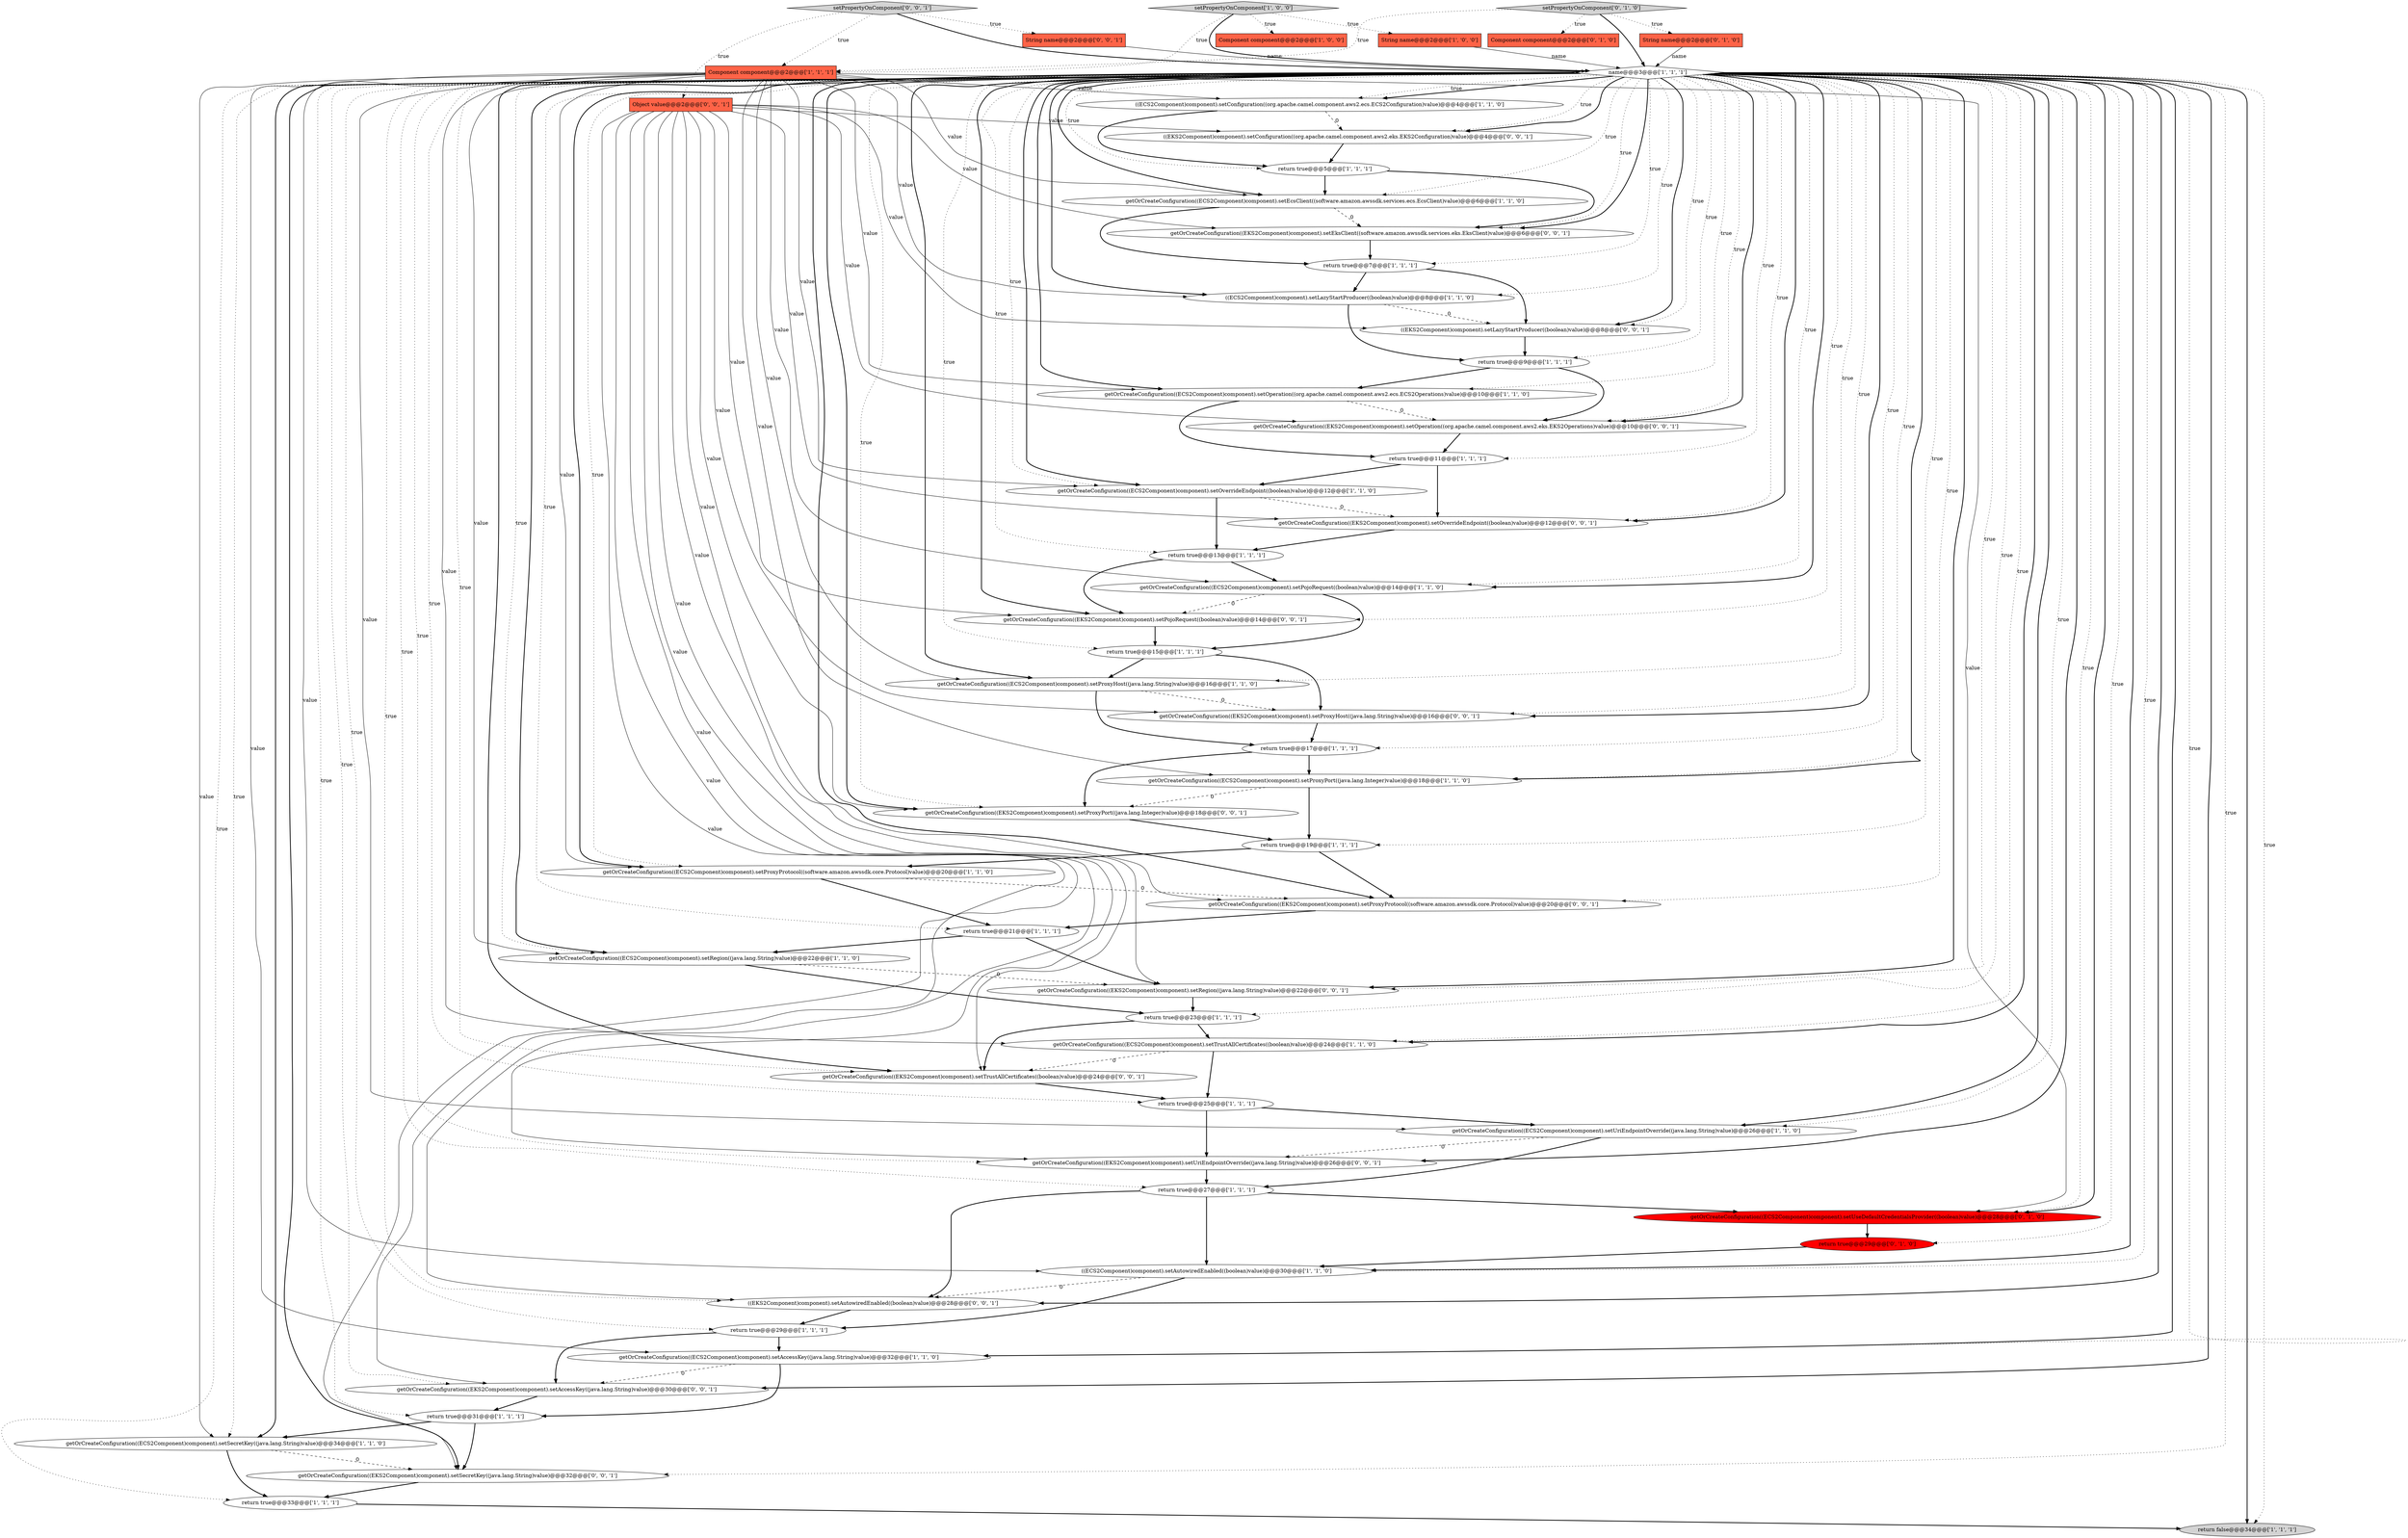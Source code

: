 digraph {
57 [style = filled, label = "getOrCreateConfiguration((EKS2Component)component).setOverrideEndpoint((boolean)value)@@@12@@@['0', '0', '1']", fillcolor = white, shape = ellipse image = "AAA0AAABBB3BBB"];
7 [style = filled, label = "getOrCreateConfiguration((ECS2Component)component).setProxyHost((java.lang.String)value)@@@16@@@['1', '1', '0']", fillcolor = white, shape = ellipse image = "AAA0AAABBB1BBB"];
4 [style = filled, label = "return true@@@13@@@['1', '1', '1']", fillcolor = white, shape = ellipse image = "AAA0AAABBB1BBB"];
3 [style = filled, label = "return true@@@27@@@['1', '1', '1']", fillcolor = white, shape = ellipse image = "AAA0AAABBB1BBB"];
51 [style = filled, label = "getOrCreateConfiguration((EKS2Component)component).setSecretKey((java.lang.String)value)@@@32@@@['0', '0', '1']", fillcolor = white, shape = ellipse image = "AAA0AAABBB3BBB"];
12 [style = filled, label = "return true@@@29@@@['1', '1', '1']", fillcolor = white, shape = ellipse image = "AAA0AAABBB1BBB"];
22 [style = filled, label = "return true@@@17@@@['1', '1', '1']", fillcolor = white, shape = ellipse image = "AAA0AAABBB1BBB"];
48 [style = filled, label = "getOrCreateConfiguration((EKS2Component)component).setOperation((org.apache.camel.component.aws2.eks.EKS2Operations)value)@@@10@@@['0', '0', '1']", fillcolor = white, shape = ellipse image = "AAA0AAABBB3BBB"];
9 [style = filled, label = "name@@@3@@@['1', '1', '1']", fillcolor = white, shape = diamond image = "AAA0AAABBB1BBB"];
19 [style = filled, label = "String name@@@2@@@['1', '0', '0']", fillcolor = tomato, shape = box image = "AAA0AAABBB1BBB"];
20 [style = filled, label = "getOrCreateConfiguration((ECS2Component)component).setUriEndpointOverride((java.lang.String)value)@@@26@@@['1', '1', '0']", fillcolor = white, shape = ellipse image = "AAA0AAABBB1BBB"];
27 [style = filled, label = "getOrCreateConfiguration((ECS2Component)component).setPojoRequest((boolean)value)@@@14@@@['1', '1', '0']", fillcolor = white, shape = ellipse image = "AAA0AAABBB1BBB"];
8 [style = filled, label = "getOrCreateConfiguration((ECS2Component)component).setProxyProtocol((software.amazon.awssdk.core.Protocol)value)@@@20@@@['1', '1', '0']", fillcolor = white, shape = ellipse image = "AAA0AAABBB1BBB"];
38 [style = filled, label = "Component component@@@2@@@['0', '1', '0']", fillcolor = tomato, shape = box image = "AAA0AAABBB2BBB"];
43 [style = filled, label = "getOrCreateConfiguration((EKS2Component)component).setProxyPort((java.lang.Integer)value)@@@18@@@['0', '0', '1']", fillcolor = white, shape = ellipse image = "AAA0AAABBB3BBB"];
16 [style = filled, label = "getOrCreateConfiguration((ECS2Component)component).setRegion((java.lang.String)value)@@@22@@@['1', '1', '0']", fillcolor = white, shape = ellipse image = "AAA0AAABBB1BBB"];
21 [style = filled, label = "return true@@@11@@@['1', '1', '1']", fillcolor = white, shape = ellipse image = "AAA0AAABBB1BBB"];
49 [style = filled, label = "getOrCreateConfiguration((EKS2Component)component).setProxyProtocol((software.amazon.awssdk.core.Protocol)value)@@@20@@@['0', '0', '1']", fillcolor = white, shape = ellipse image = "AAA0AAABBB3BBB"];
31 [style = filled, label = "return true@@@31@@@['1', '1', '1']", fillcolor = white, shape = ellipse image = "AAA0AAABBB1BBB"];
25 [style = filled, label = "return true@@@25@@@['1', '1', '1']", fillcolor = white, shape = ellipse image = "AAA0AAABBB1BBB"];
36 [style = filled, label = "String name@@@2@@@['0', '1', '0']", fillcolor = tomato, shape = box image = "AAA0AAABBB2BBB"];
53 [style = filled, label = "getOrCreateConfiguration((EKS2Component)component).setTrustAllCertificates((boolean)value)@@@24@@@['0', '0', '1']", fillcolor = white, shape = ellipse image = "AAA0AAABBB3BBB"];
18 [style = filled, label = "Component component@@@2@@@['1', '0', '0']", fillcolor = tomato, shape = box image = "AAA0AAABBB1BBB"];
23 [style = filled, label = "Component component@@@2@@@['1', '1', '1']", fillcolor = tomato, shape = box image = "AAA0AAABBB1BBB"];
11 [style = filled, label = "getOrCreateConfiguration((ECS2Component)component).setEcsClient((software.amazon.awssdk.services.ecs.EcsClient)value)@@@6@@@['1', '1', '0']", fillcolor = white, shape = ellipse image = "AAA0AAABBB1BBB"];
32 [style = filled, label = "getOrCreateConfiguration((ECS2Component)component).setSecretKey((java.lang.String)value)@@@34@@@['1', '1', '0']", fillcolor = white, shape = ellipse image = "AAA0AAABBB1BBB"];
50 [style = filled, label = "getOrCreateConfiguration((EKS2Component)component).setPojoRequest((boolean)value)@@@14@@@['0', '0', '1']", fillcolor = white, shape = ellipse image = "AAA0AAABBB3BBB"];
28 [style = filled, label = "return true@@@19@@@['1', '1', '1']", fillcolor = white, shape = ellipse image = "AAA0AAABBB1BBB"];
39 [style = filled, label = "getOrCreateConfiguration((ECS2Component)component).setUseDefaultCredentialsProvider((boolean)value)@@@28@@@['0', '1', '0']", fillcolor = red, shape = ellipse image = "AAA1AAABBB2BBB"];
30 [style = filled, label = "((ECS2Component)component).setAutowiredEnabled((boolean)value)@@@30@@@['1', '1', '0']", fillcolor = white, shape = ellipse image = "AAA0AAABBB1BBB"];
52 [style = filled, label = "getOrCreateConfiguration((EKS2Component)component).setProxyHost((java.lang.String)value)@@@16@@@['0', '0', '1']", fillcolor = white, shape = ellipse image = "AAA0AAABBB3BBB"];
56 [style = filled, label = "Object value@@@2@@@['0', '0', '1']", fillcolor = tomato, shape = box image = "AAA0AAABBB3BBB"];
54 [style = filled, label = "((EKS2Component)component).setAutowiredEnabled((boolean)value)@@@28@@@['0', '0', '1']", fillcolor = white, shape = ellipse image = "AAA0AAABBB3BBB"];
37 [style = filled, label = "return true@@@29@@@['0', '1', '0']", fillcolor = red, shape = ellipse image = "AAA1AAABBB2BBB"];
45 [style = filled, label = "getOrCreateConfiguration((EKS2Component)component).setAccessKey((java.lang.String)value)@@@30@@@['0', '0', '1']", fillcolor = white, shape = ellipse image = "AAA0AAABBB3BBB"];
1 [style = filled, label = "return true@@@33@@@['1', '1', '1']", fillcolor = white, shape = ellipse image = "AAA0AAABBB1BBB"];
24 [style = filled, label = "((ECS2Component)component).setLazyStartProducer((boolean)value)@@@8@@@['1', '1', '0']", fillcolor = white, shape = ellipse image = "AAA0AAABBB1BBB"];
15 [style = filled, label = "getOrCreateConfiguration((ECS2Component)component).setProxyPort((java.lang.Integer)value)@@@18@@@['1', '1', '0']", fillcolor = white, shape = ellipse image = "AAA0AAABBB1BBB"];
5 [style = filled, label = "((ECS2Component)component).setConfiguration((org.apache.camel.component.aws2.ecs.ECS2Configuration)value)@@@4@@@['1', '1', '0']", fillcolor = white, shape = ellipse image = "AAA0AAABBB1BBB"];
29 [style = filled, label = "return true@@@21@@@['1', '1', '1']", fillcolor = white, shape = ellipse image = "AAA0AAABBB1BBB"];
46 [style = filled, label = "((EKS2Component)component).setLazyStartProducer((boolean)value)@@@8@@@['0', '0', '1']", fillcolor = white, shape = ellipse image = "AAA0AAABBB3BBB"];
34 [style = filled, label = "return true@@@5@@@['1', '1', '1']", fillcolor = white, shape = ellipse image = "AAA0AAABBB1BBB"];
44 [style = filled, label = "getOrCreateConfiguration((EKS2Component)component).setRegion((java.lang.String)value)@@@22@@@['0', '0', '1']", fillcolor = white, shape = ellipse image = "AAA0AAABBB3BBB"];
41 [style = filled, label = "String name@@@2@@@['0', '0', '1']", fillcolor = tomato, shape = box image = "AAA0AAABBB3BBB"];
47 [style = filled, label = "getOrCreateConfiguration((EKS2Component)component).setUriEndpointOverride((java.lang.String)value)@@@26@@@['0', '0', '1']", fillcolor = white, shape = ellipse image = "AAA0AAABBB3BBB"];
26 [style = filled, label = "return false@@@34@@@['1', '1', '1']", fillcolor = lightgray, shape = ellipse image = "AAA0AAABBB1BBB"];
40 [style = filled, label = "setPropertyOnComponent['0', '1', '0']", fillcolor = lightgray, shape = diamond image = "AAA0AAABBB2BBB"];
17 [style = filled, label = "getOrCreateConfiguration((ECS2Component)component).setOperation((org.apache.camel.component.aws2.ecs.ECS2Operations)value)@@@10@@@['1', '1', '0']", fillcolor = white, shape = ellipse image = "AAA0AAABBB1BBB"];
42 [style = filled, label = "setPropertyOnComponent['0', '0', '1']", fillcolor = lightgray, shape = diamond image = "AAA0AAABBB3BBB"];
58 [style = filled, label = "getOrCreateConfiguration((EKS2Component)component).setEksClient((software.amazon.awssdk.services.eks.EksClient)value)@@@6@@@['0', '0', '1']", fillcolor = white, shape = ellipse image = "AAA0AAABBB3BBB"];
0 [style = filled, label = "getOrCreateConfiguration((ECS2Component)component).setTrustAllCertificates((boolean)value)@@@24@@@['1', '1', '0']", fillcolor = white, shape = ellipse image = "AAA0AAABBB1BBB"];
13 [style = filled, label = "setPropertyOnComponent['1', '0', '0']", fillcolor = lightgray, shape = diamond image = "AAA0AAABBB1BBB"];
2 [style = filled, label = "getOrCreateConfiguration((ECS2Component)component).setAccessKey((java.lang.String)value)@@@32@@@['1', '1', '0']", fillcolor = white, shape = ellipse image = "AAA0AAABBB1BBB"];
35 [style = filled, label = "return true@@@15@@@['1', '1', '1']", fillcolor = white, shape = ellipse image = "AAA0AAABBB1BBB"];
33 [style = filled, label = "return true@@@23@@@['1', '1', '1']", fillcolor = white, shape = ellipse image = "AAA0AAABBB1BBB"];
55 [style = filled, label = "((EKS2Component)component).setConfiguration((org.apache.camel.component.aws2.eks.EKS2Configuration)value)@@@4@@@['0', '0', '1']", fillcolor = white, shape = ellipse image = "AAA0AAABBB3BBB"];
14 [style = filled, label = "getOrCreateConfiguration((ECS2Component)component).setOverrideEndpoint((boolean)value)@@@12@@@['1', '1', '0']", fillcolor = white, shape = ellipse image = "AAA0AAABBB1BBB"];
6 [style = filled, label = "return true@@@7@@@['1', '1', '1']", fillcolor = white, shape = ellipse image = "AAA0AAABBB1BBB"];
10 [style = filled, label = "return true@@@9@@@['1', '1', '1']", fillcolor = white, shape = ellipse image = "AAA0AAABBB1BBB"];
9->58 [style = dotted, label="true"];
9->50 [style = bold, label=""];
9->53 [style = bold, label=""];
9->12 [style = dotted, label="true"];
9->35 [style = dotted, label="true"];
22->15 [style = bold, label=""];
12->45 [style = bold, label=""];
9->11 [style = bold, label=""];
23->7 [style = solid, label="value"];
42->9 [style = bold, label=""];
9->37 [style = dotted, label="true"];
10->17 [style = bold, label=""];
51->1 [style = bold, label=""];
40->23 [style = dotted, label="true"];
40->36 [style = dotted, label="true"];
9->7 [style = bold, label=""];
9->43 [style = bold, label=""];
45->31 [style = bold, label=""];
17->48 [style = dashed, label="0"];
9->16 [style = bold, label=""];
9->58 [style = bold, label=""];
5->34 [style = bold, label=""];
34->58 [style = bold, label=""];
9->26 [style = bold, label=""];
33->0 [style = bold, label=""];
12->2 [style = bold, label=""];
56->48 [style = solid, label="value"];
9->49 [style = dotted, label="true"];
0->25 [style = bold, label=""];
48->21 [style = bold, label=""];
9->14 [style = bold, label=""];
9->47 [style = bold, label=""];
9->5 [style = bold, label=""];
55->34 [style = bold, label=""];
29->44 [style = bold, label=""];
9->48 [style = dotted, label="true"];
42->23 [style = dotted, label="true"];
3->39 [style = bold, label=""];
9->15 [style = dotted, label="true"];
56->49 [style = solid, label="value"];
6->46 [style = bold, label=""];
20->47 [style = dashed, label="0"];
9->52 [style = bold, label=""];
5->55 [style = dashed, label="0"];
3->30 [style = bold, label=""];
9->53 [style = dotted, label="true"];
17->21 [style = bold, label=""];
35->7 [style = bold, label=""];
9->24 [style = bold, label=""];
9->32 [style = dotted, label="true"];
9->57 [style = dotted, label="true"];
9->28 [style = dotted, label="true"];
2->31 [style = bold, label=""];
24->10 [style = bold, label=""];
23->2 [style = solid, label="value"];
9->33 [style = dotted, label="true"];
25->47 [style = bold, label=""];
9->26 [style = dotted, label="true"];
9->39 [style = bold, label=""];
9->51 [style = bold, label=""];
9->2 [style = bold, label=""];
23->27 [style = solid, label="value"];
22->43 [style = bold, label=""];
9->32 [style = bold, label=""];
54->12 [style = bold, label=""];
24->46 [style = dashed, label="0"];
13->19 [style = dotted, label="true"];
9->31 [style = dotted, label="true"];
10->48 [style = bold, label=""];
9->17 [style = bold, label=""];
9->48 [style = bold, label=""];
20->3 [style = bold, label=""];
9->21 [style = dotted, label="true"];
9->8 [style = bold, label=""];
23->32 [style = solid, label="value"];
23->0 [style = solid, label="value"];
35->52 [style = bold, label=""];
13->23 [style = dotted, label="true"];
9->8 [style = dotted, label="true"];
9->54 [style = bold, label=""];
3->54 [style = bold, label=""];
9->24 [style = dotted, label="true"];
31->51 [style = bold, label=""];
11->58 [style = dashed, label="0"];
16->33 [style = bold, label=""];
7->52 [style = dashed, label="0"];
56->46 [style = solid, label="value"];
9->44 [style = bold, label=""];
9->43 [style = dotted, label="true"];
9->4 [style = dotted, label="true"];
9->55 [style = dotted, label="true"];
9->10 [style = dotted, label="true"];
29->16 [style = bold, label=""];
9->3 [style = dotted, label="true"];
27->50 [style = dashed, label="0"];
14->4 [style = bold, label=""];
39->37 [style = bold, label=""];
9->54 [style = dotted, label="true"];
13->18 [style = dotted, label="true"];
9->0 [style = dotted, label="true"];
47->3 [style = bold, label=""];
41->9 [style = solid, label="name"];
21->57 [style = bold, label=""];
56->58 [style = solid, label="value"];
31->32 [style = bold, label=""];
37->30 [style = bold, label=""];
9->11 [style = dotted, label="true"];
28->49 [style = bold, label=""];
16->44 [style = dashed, label="0"];
9->46 [style = bold, label=""];
23->17 [style = solid, label="value"];
46->10 [style = bold, label=""];
44->33 [style = bold, label=""];
15->43 [style = dashed, label="0"];
56->51 [style = solid, label="value"];
40->38 [style = dotted, label="true"];
9->20 [style = bold, label=""];
23->24 [style = solid, label="value"];
56->55 [style = solid, label="value"];
6->24 [style = bold, label=""];
40->9 [style = bold, label=""];
56->44 [style = solid, label="value"];
52->22 [style = bold, label=""];
27->35 [style = bold, label=""];
9->44 [style = dotted, label="true"];
42->41 [style = dotted, label="true"];
9->27 [style = bold, label=""];
36->9 [style = solid, label="name"];
7->22 [style = bold, label=""];
25->20 [style = bold, label=""];
9->51 [style = dotted, label="true"];
30->12 [style = bold, label=""];
56->52 [style = solid, label="value"];
15->28 [style = bold, label=""];
23->20 [style = solid, label="value"];
9->45 [style = dotted, label="true"];
2->45 [style = dashed, label="0"];
9->52 [style = dotted, label="true"];
32->51 [style = dashed, label="0"];
28->8 [style = bold, label=""];
9->46 [style = dotted, label="true"];
32->1 [style = bold, label=""];
9->20 [style = dotted, label="true"];
56->50 [style = solid, label="value"];
9->1 [style = dotted, label="true"];
23->8 [style = solid, label="value"];
13->9 [style = bold, label=""];
50->35 [style = bold, label=""];
9->16 [style = dotted, label="true"];
9->7 [style = dotted, label="true"];
9->49 [style = bold, label=""];
9->22 [style = dotted, label="true"];
9->30 [style = dotted, label="true"];
4->50 [style = bold, label=""];
57->4 [style = bold, label=""];
23->39 [style = solid, label="value"];
21->14 [style = bold, label=""];
49->29 [style = bold, label=""];
9->5 [style = dotted, label="true"];
9->29 [style = dotted, label="true"];
53->25 [style = bold, label=""];
9->0 [style = bold, label=""];
9->57 [style = bold, label=""];
56->47 [style = solid, label="value"];
23->16 [style = solid, label="value"];
9->17 [style = dotted, label="true"];
11->6 [style = bold, label=""];
0->53 [style = dashed, label="0"];
56->53 [style = solid, label="value"];
9->30 [style = bold, label=""];
14->57 [style = dashed, label="0"];
1->26 [style = bold, label=""];
9->6 [style = dotted, label="true"];
19->9 [style = solid, label="name"];
23->5 [style = solid, label="value"];
33->53 [style = bold, label=""];
9->14 [style = dotted, label="true"];
34->11 [style = bold, label=""];
9->25 [style = dotted, label="true"];
43->28 [style = bold, label=""];
23->30 [style = solid, label="value"];
9->55 [style = bold, label=""];
9->27 [style = dotted, label="true"];
56->57 [style = solid, label="value"];
9->50 [style = dotted, label="true"];
30->54 [style = dashed, label="0"];
9->34 [style = dotted, label="true"];
9->15 [style = bold, label=""];
9->45 [style = bold, label=""];
9->2 [style = dotted, label="true"];
56->45 [style = solid, label="value"];
42->56 [style = dotted, label="true"];
4->27 [style = bold, label=""];
56->54 [style = solid, label="value"];
23->15 [style = solid, label="value"];
23->11 [style = solid, label="value"];
9->39 [style = dotted, label="true"];
9->47 [style = dotted, label="true"];
58->6 [style = bold, label=""];
56->43 [style = solid, label="value"];
8->29 [style = bold, label=""];
8->49 [style = dashed, label="0"];
23->14 [style = solid, label="value"];
}
